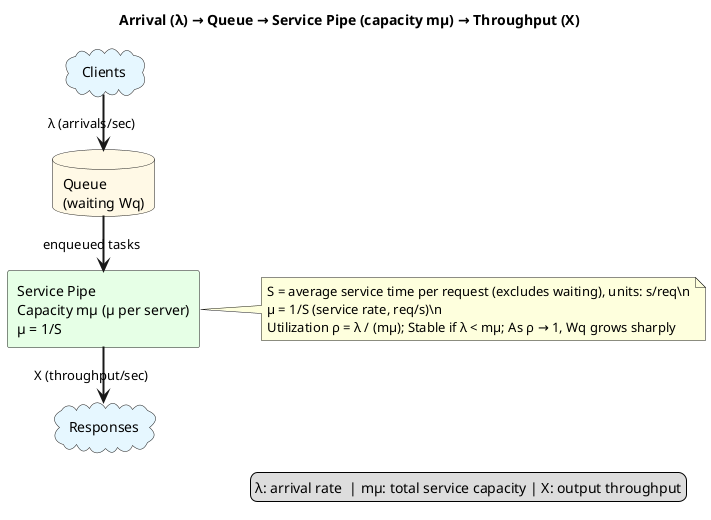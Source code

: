 @startuml service_vs_arrival_pipe
skinparam shadowing false
skinparam ArrowThickness 2
left to right direction

title Arrival (λ) → Queue → Service Pipe (capacity mμ) → Throughput (X)

cloud "Clients" as SRC #E6F7FF
database "Queue\n(waiting Wq)" as Q #FFF9E6
rectangle "Service Pipe\nCapacity mμ (μ per server)\nμ = 1/S" as PIPE #E6FFE6
cloud "Responses" as SINK #E6F7FF

SRC -> Q : λ (arrivals/sec)
Q -> PIPE : enqueued tasks
PIPE -> SINK : X (throughput/sec)

note right of PIPE
S = average service time per request (excludes waiting), units: s/req\n
μ = 1/S (service rate, req/s)\n
Utilization ρ = λ / (mμ); Stable if λ < mμ; As ρ → 1, Wq grows sharply
end note

legend right
λ: arrival rate  | mμ: total service capacity | X: output throughput
end legend

@enduml

